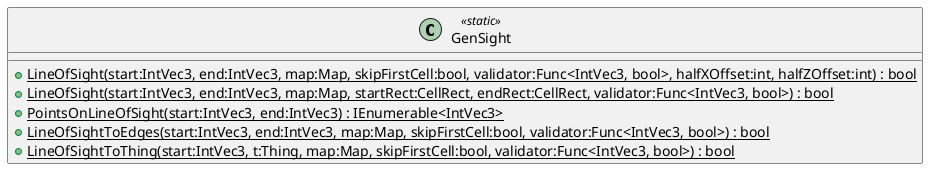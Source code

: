 @startuml
class GenSight <<static>> {
    + {static} LineOfSight(start:IntVec3, end:IntVec3, map:Map, skipFirstCell:bool, validator:Func<IntVec3, bool>, halfXOffset:int, halfZOffset:int) : bool
    + {static} LineOfSight(start:IntVec3, end:IntVec3, map:Map, startRect:CellRect, endRect:CellRect, validator:Func<IntVec3, bool>) : bool
    + {static} PointsOnLineOfSight(start:IntVec3, end:IntVec3) : IEnumerable<IntVec3>
    + {static} LineOfSightToEdges(start:IntVec3, end:IntVec3, map:Map, skipFirstCell:bool, validator:Func<IntVec3, bool>) : bool
    + {static} LineOfSightToThing(start:IntVec3, t:Thing, map:Map, skipFirstCell:bool, validator:Func<IntVec3, bool>) : bool
}
@enduml
